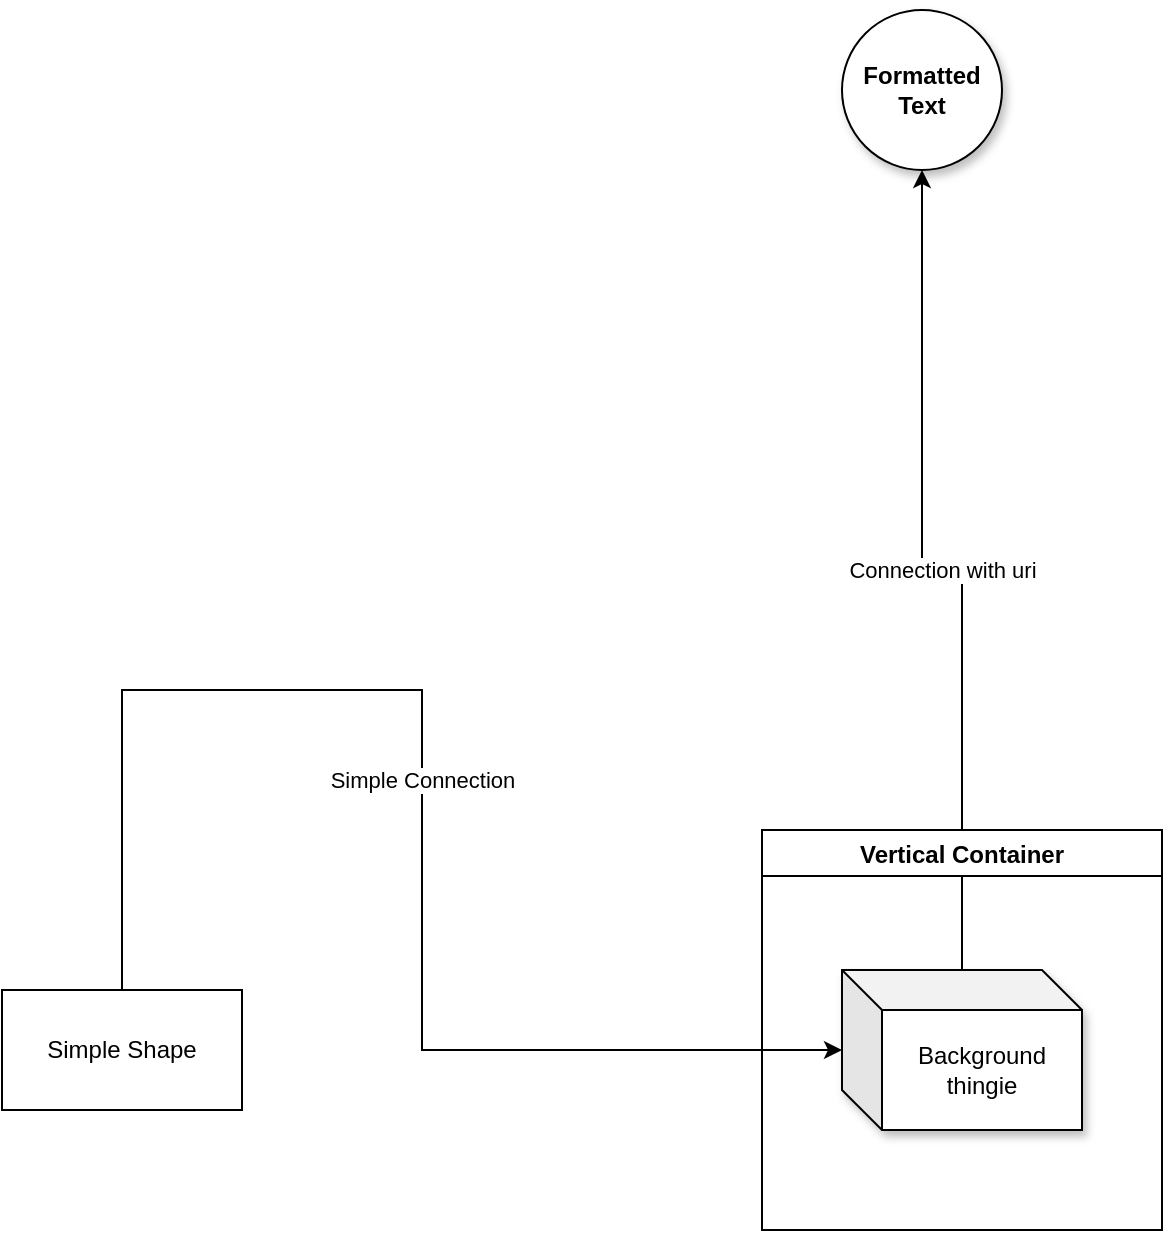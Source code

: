 <mxfile compressed="false" version="19.0.3" type="device" pages="2">
  <diagram id="ZnghoZRAUyGX2wOghst_" name="Page-1">
    <mxGraphModel dx="1102" dy="1025" grid="1" gridSize="10" guides="1" tooltips="1" connect="1" arrows="1" fold="1" page="1" pageScale="1" pageWidth="850" pageHeight="1100" math="0" shadow="0">
      <root>
        <object label="" root-property="Is this root or not?" id="0">
          <mxCell />
        </object>
        <mxCell id="1" parent="0" />
        <object label="Connection with uri" uri="connection-uri" id="DXofuHY154QGWzICK8kG-2">
          <mxCell style="edgeStyle=orthogonalEdgeStyle;rounded=0;orthogonalLoop=1;jettySize=auto;html=1;" parent="1" source="jjaQ23NKAjQkogvSnO1M-1" target="1AnREogHo7OAvXgXjlUe-4" edge="1">
            <mxGeometry relative="1" as="geometry" />
          </mxCell>
        </object>
        <mxCell id="DXofuHY154QGWzICK8kG-1" value="Simple Connection" style="edgeStyle=orthogonalEdgeStyle;rounded=0;orthogonalLoop=1;jettySize=auto;html=1;" parent="1" source="1AnREogHo7OAvXgXjlUe-3" target="jjaQ23NKAjQkogvSnO1M-1" edge="1">
          <mxGeometry relative="1" as="geometry">
            <Array as="points">
              <mxPoint x="130" y="520" />
              <mxPoint x="280" y="520" />
              <mxPoint x="280" y="700" />
            </Array>
          </mxGeometry>
        </mxCell>
        <mxCell id="DXofuHY154QGWzICK8kG-3" value="Vertical Container" style="swimlane;" parent="1" vertex="1">
          <mxGeometry x="450" y="590" width="200" height="200" as="geometry" />
        </mxCell>
        <mxCell id="jjaQ23NKAjQkogvSnO1M-1" value="Background thingie" style="shape=cube;whiteSpace=wrap;html=1;boundedLbl=1;backgroundOutline=1;darkOpacity=0.05;darkOpacity2=0.1;shadow=1;" parent="DXofuHY154QGWzICK8kG-3" vertex="1">
          <mxGeometry x="40" y="70" width="120" height="80" as="geometry" />
        </mxCell>
        <object label="Layer Two" id="1AnREogHo7OAvXgXjlUe-1">
          <mxCell parent="0" />
        </object>
        <mxCell id="1AnREogHo7OAvXgXjlUe-3" value="Simple Shape" style="rounded=0;whiteSpace=wrap;html=1;" parent="1AnREogHo7OAvXgXjlUe-1" vertex="1">
          <mxGeometry x="70" y="670" width="120" height="60" as="geometry" />
        </mxCell>
        <object label="Layer One" uri="layers://one" id="1AnREogHo7OAvXgXjlUe-2">
          <mxCell parent="0" />
        </object>
        <object label="&lt;b&gt;Formatted&lt;br&gt;Text&lt;br&gt;&lt;/b&gt;" uri="my-uri" tooltip="Shape tooltip" link="https://www.nasdanika.org" id="1AnREogHo7OAvXgXjlUe-4">
          <mxCell style="ellipse;whiteSpace=wrap;html=1;aspect=fixed;shadow=1;" parent="1AnREogHo7OAvXgXjlUe-2" vertex="1">
            <mxGeometry x="490" y="180" width="80" height="80" as="geometry" />
          </mxCell>
        </object>
      </root>
    </mxGraphModel>
  </diagram>
  <diagram id="S1Rd9NR_AWBY0fI_vBLB" name="Page-2">
    <mxGraphModel dx="1102" dy="1025" grid="1" gridSize="10" guides="1" tooltips="1" connect="1" arrows="1" fold="1" page="1" pageScale="1" pageWidth="850" pageHeight="1100" math="0" shadow="0">
      <root>
        <mxCell id="0" />
        <mxCell id="1" parent="0" />
        <mxCell id="ll3UfSF4uJBQnlfVPVcr-1" value="Database" style="shape=cylinder3;whiteSpace=wrap;html=1;boundedLbl=1;backgroundOutline=1;size=15;shadow=1;" vertex="1" parent="1">
          <mxGeometry x="390" y="480" width="60" height="80" as="geometry" />
        </mxCell>
      </root>
    </mxGraphModel>
  </diagram>
</mxfile>
